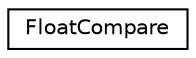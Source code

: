 digraph "Graphical Class Hierarchy"
{
  edge [fontname="Helvetica",fontsize="10",labelfontname="Helvetica",labelfontsize="10"];
  node [fontname="Helvetica",fontsize="10",shape=record];
  rankdir="LR";
  Node0 [label="FloatCompare",height=0.2,width=0.4,color="black", fillcolor="white", style="filled",URL="$classFloatCompare.html"];
}
